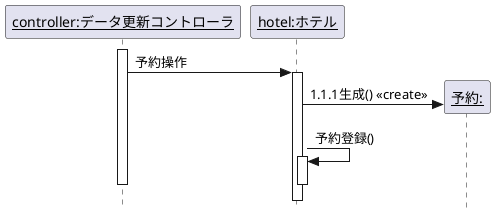 @startuml  
hide footbox 
skinparam style strictuml
participant "<u>controller:データ更新コントローラ</u>" as controller
participant "<u>hotel:ホテル</u>" as hotel
' participant "<u>:</u>" as reserve

activate controller
    controller -> hotel : 予約操作
    activate hotel
        create  "<u>予約:</u>" as entity
        hotel -> entity :1.1.1生成() <<create>>
         hotel -> hotel : 予約登録()
        activate hotel
    deactivate hotel
deactivate controller

@enduml